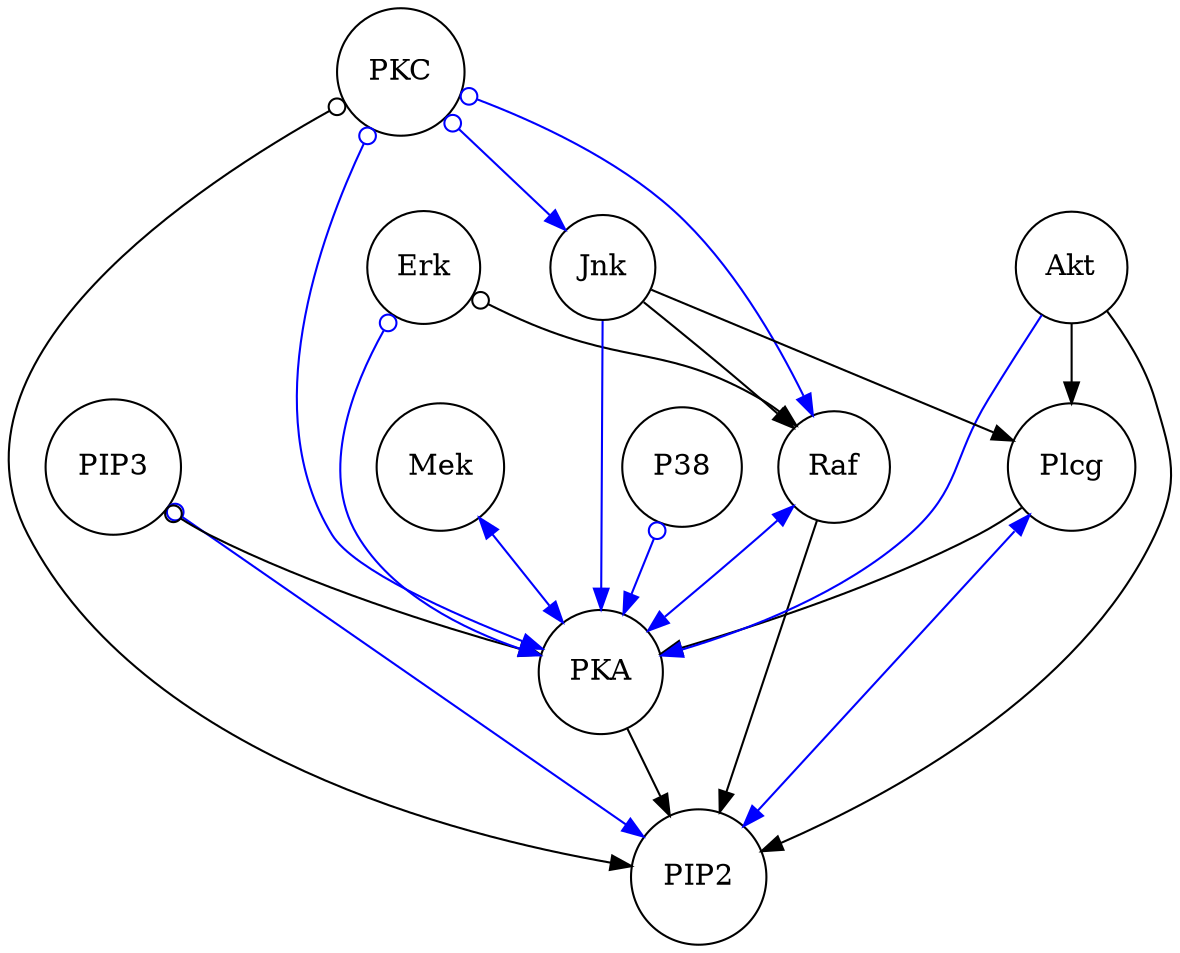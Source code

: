 digraph {
	node [shape=circle]
	Raf
	Mek
	Plcg
	PIP2
	PIP3
	Erk
	Akt
	PKA
	PKC
	P38
	Jnk
	Raf -> PIP2
	Plcg -> PKA
	Akt -> Plcg
	Akt -> PIP2
	Akt -> PKA [color=blue]
	PKA -> PIP2
	Jnk -> Raf
	Jnk -> Plcg
	Jnk -> PKA [color=blue]
	Raf -> PKA [arrowhead=normal arrowtail=normal color=blue dir=both]
	Mek -> PKA [arrowhead=normal arrowtail=normal color=blue dir=both]
	Plcg -> PIP2 [arrowhead=normal arrowtail=normal color=blue dir=both]
	PIP3 -> PIP2 [arrowhead=normal arrowtail=odot color=blue dir=both]
	PIP3 -> PKA [arrowhead=normal arrowtail=odot dir=both]
	Erk -> Raf [arrowhead=normal arrowtail=odot dir=both]
	Erk -> PKA [arrowhead=normal arrowtail=odot color=blue dir=both]
	PKC -> Raf [arrowhead=normal arrowtail=odot color=blue dir=both]
	PKC -> PIP2 [arrowhead=normal arrowtail=odot dir=both]
	PKC -> PKA [arrowhead=normal arrowtail=odot color=blue dir=both]
	PKC -> Jnk [arrowhead=normal arrowtail=odot color=blue dir=both]
	P38 -> PKA [arrowhead=normal arrowtail=odot color=blue dir=both]
}

